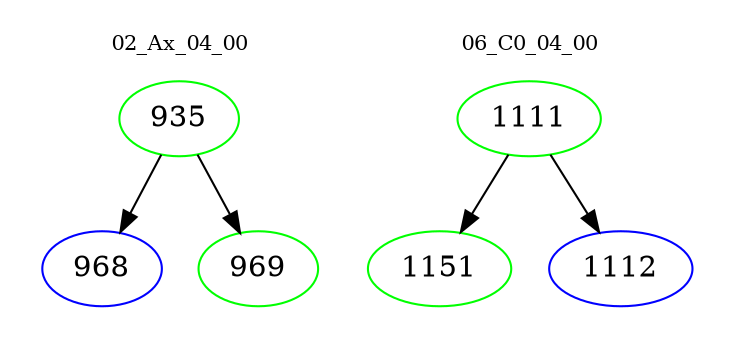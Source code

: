 digraph{
subgraph cluster_0 {
color = white
label = "02_Ax_04_00";
fontsize=10;
T0_935 [label="935", color="green"]
T0_935 -> T0_968 [color="black"]
T0_968 [label="968", color="blue"]
T0_935 -> T0_969 [color="black"]
T0_969 [label="969", color="green"]
}
subgraph cluster_1 {
color = white
label = "06_C0_04_00";
fontsize=10;
T1_1111 [label="1111", color="green"]
T1_1111 -> T1_1151 [color="black"]
T1_1151 [label="1151", color="green"]
T1_1111 -> T1_1112 [color="black"]
T1_1112 [label="1112", color="blue"]
}
}
